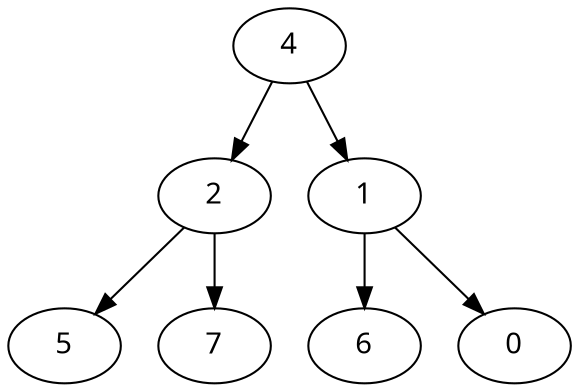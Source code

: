digraph arbre {
    node [fontname="Courrier"];
    0 [label="5"];
    1 [label="2"];
    2 [label="7"];
    3 [label="4"];
    4 [label="6"];
    5 [label="1"];
    6 [label="0"];

    3 -> 5;
    3 -> 1;

    1 -> 2;
    1 -> 0;

    5 -> 6;
    5 -> 4;
}
